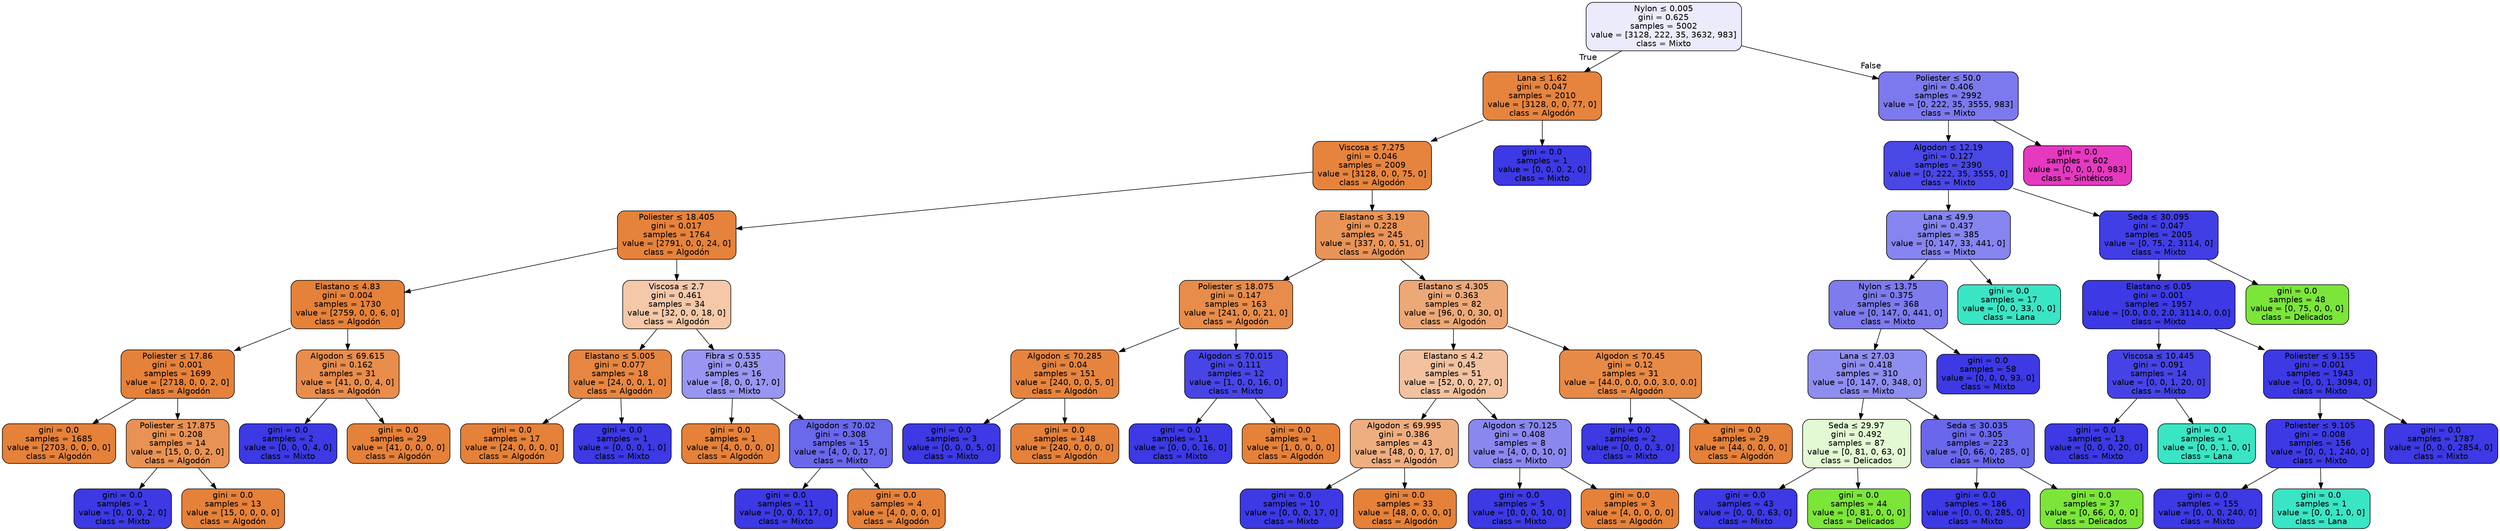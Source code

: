 digraph Tree {
node [shape=box, style="filled, rounded", color="black", fontname="helvetica"] ;
edge [fontname="helvetica"] ;
0 [label=<Nylon &le; 0.005<br/>gini = 0.625<br/>samples = 5002<br/>value = [3128, 222, 35, 3632, 983]<br/>class = Mixto>, fillcolor="#ebebfc"] ;
1 [label=<Lana &le; 1.62<br/>gini = 0.047<br/>samples = 2010<br/>value = [3128, 0, 0, 77, 0]<br/>class = Algodón>, fillcolor="#e6843e"] ;
0 -> 1 [labeldistance=2.5, labelangle=45, headlabel="True"] ;
2 [label=<Viscosa &le; 7.275<br/>gini = 0.046<br/>samples = 2009<br/>value = [3128, 0, 0, 75, 0]<br/>class = Algodón>, fillcolor="#e6843e"] ;
1 -> 2 ;
3 [label=<Poliester &le; 18.405<br/>gini = 0.017<br/>samples = 1764<br/>value = [2791, 0, 0, 24, 0]<br/>class = Algodón>, fillcolor="#e5823b"] ;
2 -> 3 ;
4 [label=<Elastano &le; 4.83<br/>gini = 0.004<br/>samples = 1730<br/>value = [2759, 0, 0, 6, 0]<br/>class = Algodón>, fillcolor="#e58139"] ;
3 -> 4 ;
5 [label=<Poliester &le; 17.86<br/>gini = 0.001<br/>samples = 1699<br/>value = [2718, 0, 0, 2, 0]<br/>class = Algodón>, fillcolor="#e58139"] ;
4 -> 5 ;
6 [label=<gini = 0.0<br/>samples = 1685<br/>value = [2703, 0, 0, 0, 0]<br/>class = Algodón>, fillcolor="#e58139"] ;
5 -> 6 ;
7 [label=<Poliester &le; 17.875<br/>gini = 0.208<br/>samples = 14<br/>value = [15, 0, 0, 2, 0]<br/>class = Algodón>, fillcolor="#e89253"] ;
5 -> 7 ;
8 [label=<gini = 0.0<br/>samples = 1<br/>value = [0, 0, 0, 2, 0]<br/>class = Mixto>, fillcolor="#3c39e5"] ;
7 -> 8 ;
9 [label=<gini = 0.0<br/>samples = 13<br/>value = [15, 0, 0, 0, 0]<br/>class = Algodón>, fillcolor="#e58139"] ;
7 -> 9 ;
10 [label=<Algodon &le; 69.615<br/>gini = 0.162<br/>samples = 31<br/>value = [41, 0, 0, 4, 0]<br/>class = Algodón>, fillcolor="#e88d4c"] ;
4 -> 10 ;
11 [label=<gini = 0.0<br/>samples = 2<br/>value = [0, 0, 0, 4, 0]<br/>class = Mixto>, fillcolor="#3c39e5"] ;
10 -> 11 ;
12 [label=<gini = 0.0<br/>samples = 29<br/>value = [41, 0, 0, 0, 0]<br/>class = Algodón>, fillcolor="#e58139"] ;
10 -> 12 ;
13 [label=<Viscosa &le; 2.7<br/>gini = 0.461<br/>samples = 34<br/>value = [32, 0, 0, 18, 0]<br/>class = Algodón>, fillcolor="#f4c8a8"] ;
3 -> 13 ;
14 [label=<Elastano &le; 5.005<br/>gini = 0.077<br/>samples = 18<br/>value = [24, 0, 0, 1, 0]<br/>class = Algodón>, fillcolor="#e68641"] ;
13 -> 14 ;
15 [label=<gini = 0.0<br/>samples = 17<br/>value = [24, 0, 0, 0, 0]<br/>class = Algodón>, fillcolor="#e58139"] ;
14 -> 15 ;
16 [label=<gini = 0.0<br/>samples = 1<br/>value = [0, 0, 0, 1, 0]<br/>class = Mixto>, fillcolor="#3c39e5"] ;
14 -> 16 ;
17 [label=<Fibra &le; 0.535<br/>gini = 0.435<br/>samples = 16<br/>value = [8, 0, 0, 17, 0]<br/>class = Mixto>, fillcolor="#9896f1"] ;
13 -> 17 ;
18 [label=<gini = 0.0<br/>samples = 1<br/>value = [4, 0, 0, 0, 0]<br/>class = Algodón>, fillcolor="#e58139"] ;
17 -> 18 ;
19 [label=<Algodon &le; 70.02<br/>gini = 0.308<br/>samples = 15<br/>value = [4, 0, 0, 17, 0]<br/>class = Mixto>, fillcolor="#6a68eb"] ;
17 -> 19 ;
20 [label=<gini = 0.0<br/>samples = 11<br/>value = [0, 0, 0, 17, 0]<br/>class = Mixto>, fillcolor="#3c39e5"] ;
19 -> 20 ;
21 [label=<gini = 0.0<br/>samples = 4<br/>value = [4, 0, 0, 0, 0]<br/>class = Algodón>, fillcolor="#e58139"] ;
19 -> 21 ;
22 [label=<Elastano &le; 3.19<br/>gini = 0.228<br/>samples = 245<br/>value = [337, 0, 0, 51, 0]<br/>class = Algodón>, fillcolor="#e99457"] ;
2 -> 22 ;
23 [label=<Poliester &le; 18.075<br/>gini = 0.147<br/>samples = 163<br/>value = [241, 0, 0, 21, 0]<br/>class = Algodón>, fillcolor="#e78c4a"] ;
22 -> 23 ;
24 [label=<Algodon &le; 70.285<br/>gini = 0.04<br/>samples = 151<br/>value = [240, 0, 0, 5, 0]<br/>class = Algodón>, fillcolor="#e6843d"] ;
23 -> 24 ;
25 [label=<gini = 0.0<br/>samples = 3<br/>value = [0, 0, 0, 5, 0]<br/>class = Mixto>, fillcolor="#3c39e5"] ;
24 -> 25 ;
26 [label=<gini = 0.0<br/>samples = 148<br/>value = [240, 0, 0, 0, 0]<br/>class = Algodón>, fillcolor="#e58139"] ;
24 -> 26 ;
27 [label=<Algodon &le; 70.015<br/>gini = 0.111<br/>samples = 12<br/>value = [1, 0, 0, 16, 0]<br/>class = Mixto>, fillcolor="#4845e7"] ;
23 -> 27 ;
28 [label=<gini = 0.0<br/>samples = 11<br/>value = [0, 0, 0, 16, 0]<br/>class = Mixto>, fillcolor="#3c39e5"] ;
27 -> 28 ;
29 [label=<gini = 0.0<br/>samples = 1<br/>value = [1, 0, 0, 0, 0]<br/>class = Algodón>, fillcolor="#e58139"] ;
27 -> 29 ;
30 [label=<Elastano &le; 4.305<br/>gini = 0.363<br/>samples = 82<br/>value = [96, 0, 0, 30, 0]<br/>class = Algodón>, fillcolor="#eda877"] ;
22 -> 30 ;
31 [label=<Elastano &le; 4.2<br/>gini = 0.45<br/>samples = 51<br/>value = [52, 0, 0, 27, 0]<br/>class = Algodón>, fillcolor="#f2c2a0"] ;
30 -> 31 ;
32 [label=<Algodon &le; 69.995<br/>gini = 0.386<br/>samples = 43<br/>value = [48, 0, 0, 17, 0]<br/>class = Algodón>, fillcolor="#eeae7f"] ;
31 -> 32 ;
33 [label=<gini = 0.0<br/>samples = 10<br/>value = [0, 0, 0, 17, 0]<br/>class = Mixto>, fillcolor="#3c39e5"] ;
32 -> 33 ;
34 [label=<gini = 0.0<br/>samples = 33<br/>value = [48, 0, 0, 0, 0]<br/>class = Algodón>, fillcolor="#e58139"] ;
32 -> 34 ;
35 [label=<Algodon &le; 70.125<br/>gini = 0.408<br/>samples = 8<br/>value = [4, 0, 0, 10, 0]<br/>class = Mixto>, fillcolor="#8a88ef"] ;
31 -> 35 ;
36 [label=<gini = 0.0<br/>samples = 5<br/>value = [0, 0, 0, 10, 0]<br/>class = Mixto>, fillcolor="#3c39e5"] ;
35 -> 36 ;
37 [label=<gini = 0.0<br/>samples = 3<br/>value = [4, 0, 0, 0, 0]<br/>class = Algodón>, fillcolor="#e58139"] ;
35 -> 37 ;
38 [label=<Algodon &le; 70.45<br/>gini = 0.12<br/>samples = 31<br/>value = [44.0, 0.0, 0.0, 3.0, 0.0]<br/>class = Algodón>, fillcolor="#e78a46"] ;
30 -> 38 ;
39 [label=<gini = 0.0<br/>samples = 2<br/>value = [0, 0, 0, 3, 0]<br/>class = Mixto>, fillcolor="#3c39e5"] ;
38 -> 39 ;
40 [label=<gini = 0.0<br/>samples = 29<br/>value = [44, 0, 0, 0, 0]<br/>class = Algodón>, fillcolor="#e58139"] ;
38 -> 40 ;
41 [label=<gini = 0.0<br/>samples = 1<br/>value = [0, 0, 0, 2, 0]<br/>class = Mixto>, fillcolor="#3c39e5"] ;
1 -> 41 ;
42 [label=<Poliester &le; 50.0<br/>gini = 0.406<br/>samples = 2992<br/>value = [0, 222, 35, 3555, 983]<br/>class = Mixto>, fillcolor="#7b79ed"] ;
0 -> 42 [labeldistance=2.5, labelangle=-45, headlabel="False"] ;
43 [label=<Algodon &le; 12.19<br/>gini = 0.127<br/>samples = 2390<br/>value = [0, 222, 35, 3555, 0]<br/>class = Mixto>, fillcolor="#4a47e7"] ;
42 -> 43 ;
44 [label=<Lana &le; 49.9<br/>gini = 0.437<br/>samples = 385<br/>value = [0, 147, 33, 441, 0]<br/>class = Mixto>, fillcolor="#8684ef"] ;
43 -> 44 ;
45 [label=<Nylon &le; 13.75<br/>gini = 0.375<br/>samples = 368<br/>value = [0, 147, 0, 441, 0]<br/>class = Mixto>, fillcolor="#7d7bee"] ;
44 -> 45 ;
46 [label=<Lana &le; 27.03<br/>gini = 0.418<br/>samples = 310<br/>value = [0, 147, 0, 348, 0]<br/>class = Mixto>, fillcolor="#8e8df0"] ;
45 -> 46 ;
47 [label=<Seda &le; 29.97<br/>gini = 0.492<br/>samples = 87<br/>value = [0, 81, 0, 63, 0]<br/>class = Delicados>, fillcolor="#e2f9d3"] ;
46 -> 47 ;
48 [label=<gini = 0.0<br/>samples = 43<br/>value = [0, 0, 0, 63, 0]<br/>class = Mixto>, fillcolor="#3c39e5"] ;
47 -> 48 ;
49 [label=<gini = 0.0<br/>samples = 44<br/>value = [0, 81, 0, 0, 0]<br/>class = Delicados>, fillcolor="#7be539"] ;
47 -> 49 ;
50 [label=<Seda &le; 30.035<br/>gini = 0.305<br/>samples = 223<br/>value = [0, 66, 0, 285, 0]<br/>class = Mixto>, fillcolor="#6967eb"] ;
46 -> 50 ;
51 [label=<gini = 0.0<br/>samples = 186<br/>value = [0, 0, 0, 285, 0]<br/>class = Mixto>, fillcolor="#3c39e5"] ;
50 -> 51 ;
52 [label=<gini = 0.0<br/>samples = 37<br/>value = [0, 66, 0, 0, 0]<br/>class = Delicados>, fillcolor="#7be539"] ;
50 -> 52 ;
53 [label=<gini = 0.0<br/>samples = 58<br/>value = [0, 0, 0, 93, 0]<br/>class = Mixto>, fillcolor="#3c39e5"] ;
45 -> 53 ;
54 [label=<gini = 0.0<br/>samples = 17<br/>value = [0, 0, 33, 0, 0]<br/>class = Lana>, fillcolor="#39e5c5"] ;
44 -> 54 ;
55 [label=<Seda &le; 30.095<br/>gini = 0.047<br/>samples = 2005<br/>value = [0, 75, 2, 3114, 0]<br/>class = Mixto>, fillcolor="#413ee6"] ;
43 -> 55 ;
56 [label=<Elastano &le; 0.05<br/>gini = 0.001<br/>samples = 1957<br/>value = [0.0, 0.0, 2.0, 3114.0, 0.0]<br/>class = Mixto>, fillcolor="#3c39e5"] ;
55 -> 56 ;
57 [label=<Viscosa &le; 10.445<br/>gini = 0.091<br/>samples = 14<br/>value = [0, 0, 1, 20, 0]<br/>class = Mixto>, fillcolor="#4643e6"] ;
56 -> 57 ;
58 [label=<gini = 0.0<br/>samples = 13<br/>value = [0, 0, 0, 20, 0]<br/>class = Mixto>, fillcolor="#3c39e5"] ;
57 -> 58 ;
59 [label=<gini = 0.0<br/>samples = 1<br/>value = [0, 0, 1, 0, 0]<br/>class = Lana>, fillcolor="#39e5c5"] ;
57 -> 59 ;
60 [label=<Poliester &le; 9.155<br/>gini = 0.001<br/>samples = 1943<br/>value = [0, 0, 1, 3094, 0]<br/>class = Mixto>, fillcolor="#3c39e5"] ;
56 -> 60 ;
61 [label=<Poliester &le; 9.105<br/>gini = 0.008<br/>samples = 156<br/>value = [0, 0, 1, 240, 0]<br/>class = Mixto>, fillcolor="#3d3ae5"] ;
60 -> 61 ;
62 [label=<gini = 0.0<br/>samples = 155<br/>value = [0, 0, 0, 240, 0]<br/>class = Mixto>, fillcolor="#3c39e5"] ;
61 -> 62 ;
63 [label=<gini = 0.0<br/>samples = 1<br/>value = [0, 0, 1, 0, 0]<br/>class = Lana>, fillcolor="#39e5c5"] ;
61 -> 63 ;
64 [label=<gini = 0.0<br/>samples = 1787<br/>value = [0, 0, 0, 2854, 0]<br/>class = Mixto>, fillcolor="#3c39e5"] ;
60 -> 64 ;
65 [label=<gini = 0.0<br/>samples = 48<br/>value = [0, 75, 0, 0, 0]<br/>class = Delicados>, fillcolor="#7be539"] ;
55 -> 65 ;
66 [label=<gini = 0.0<br/>samples = 602<br/>value = [0, 0, 0, 0, 983]<br/>class = Sintéticos>, fillcolor="#e539c0"] ;
42 -> 66 ;
}